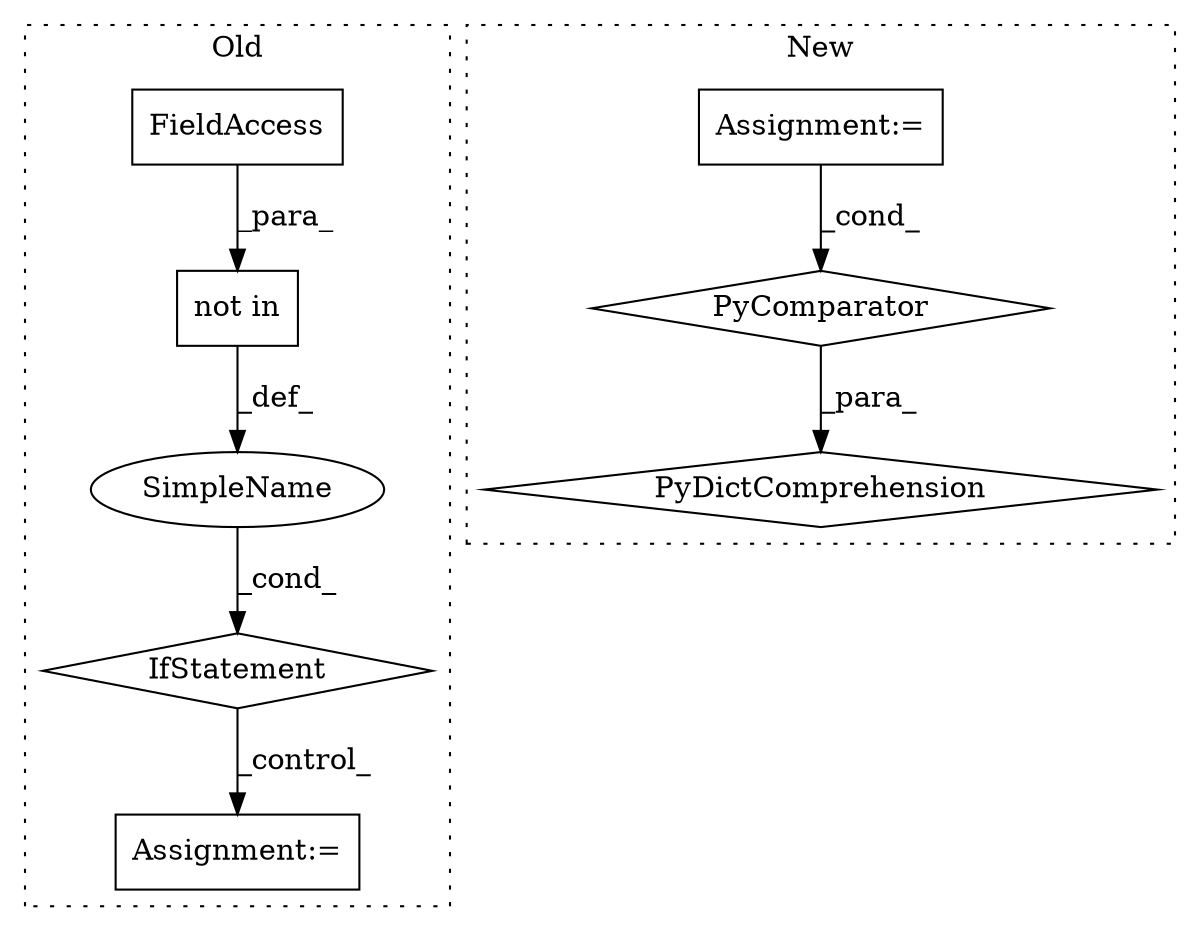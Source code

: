 digraph G {
subgraph cluster0 {
1 [label="not in" a="108" s="39185" l="38" shape="box"];
5 [label="IfStatement" a="25" s="39175,39223" l="10,2" shape="diamond"];
6 [label="Assignment:=" a="7" s="39267" l="16" shape="box"];
7 [label="SimpleName" a="42" s="" l="" shape="ellipse"];
8 [label="FieldAccess" a="22" s="39209" l="14" shape="box"];
label = "Old";
style="dotted";
}
subgraph cluster1 {
2 [label="PyDictComprehension" a="110" s="39173" l="137" shape="diamond"];
3 [label="PyComparator" a="113" s="39257" l="45" shape="diamond"];
4 [label="Assignment:=" a="7" s="39257" l="45" shape="box"];
label = "New";
style="dotted";
}
1 -> 7 [label="_def_"];
3 -> 2 [label="_para_"];
4 -> 3 [label="_cond_"];
5 -> 6 [label="_control_"];
7 -> 5 [label="_cond_"];
8 -> 1 [label="_para_"];
}